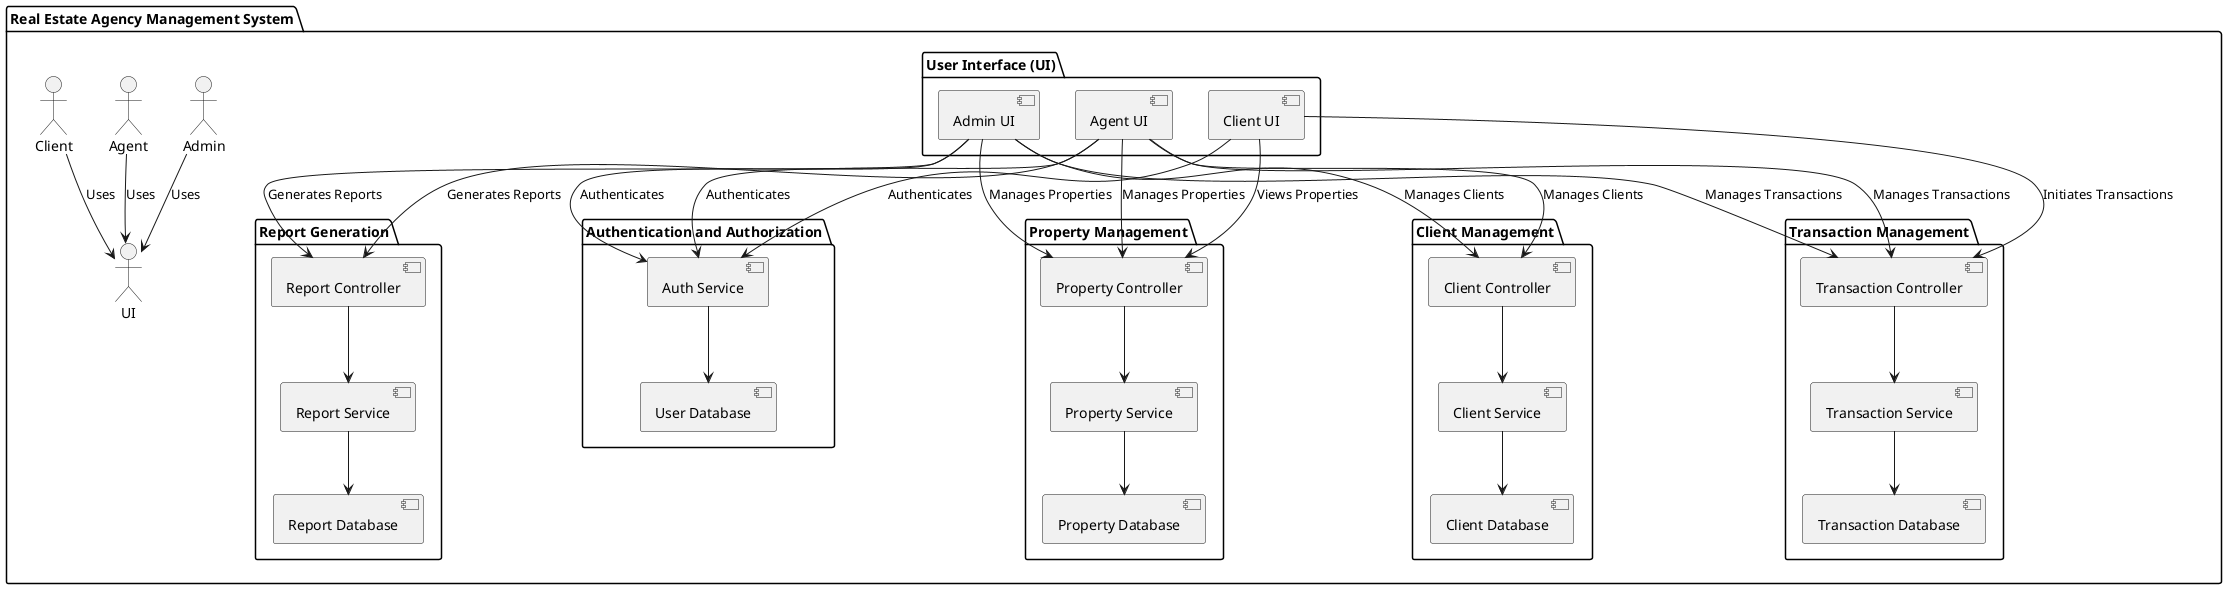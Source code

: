 @startuml

package "Real Estate Agency Management System" {
    
    actor Admin
    actor Agent
    actor Client

    Admin --> UI : Uses
    Agent --> UI : Uses
    Client --> UI : Uses

    package "User Interface (UI)" {
        [Admin UI]
        [Agent UI]
        [Client UI]
    }
    
    package "Property Management" {
        [Property Database]
        [Property Service]
        [Property Controller]
    }
    
    package "Client Management" {
        [Client Database]
        [Client Service]
        [Client Controller]
    }
    
    package "Transaction Management" {
        [Transaction Database]
        [Transaction Service]
        [Transaction Controller]
    }
    
    package "Report Generation" {
        [Report Database]
        [Report Service]
        [Report Controller]
    }
    
    package "Authentication and Authorization" {
        [Auth Service]
        [User Database]
    }
    
    [Admin UI] --> [Property Controller] : Manages Properties
    [Admin UI] --> [Client Controller] : Manages Clients
    [Admin UI] --> [Transaction Controller] : Manages Transactions
    [Admin UI] --> [Report Controller] : Generates Reports
    
    [Agent UI] --> [Property Controller] : Manages Properties
    [Agent UI] --> [Client Controller] : Manages Clients
    [Agent UI] --> [Transaction Controller] : Manages Transactions
    [Agent UI] --> [Report Controller] : Generates Reports
    
    [Client UI] --> [Property Controller] : Views Properties
    [Client UI] --> [Transaction Controller] : Initiates Transactions

    [Property Controller] --> [Property Service]
    [Property Service] --> [Property Database]

    [Client Controller] --> [Client Service]
    [Client Service] --> [Client Database]

    [Transaction Controller] --> [Transaction Service]
    [Transaction Service] --> [Transaction Database]

    [Report Controller] --> [Report Service]
    [Report Service] --> [Report Database]

    [Admin UI] --> [Auth Service] : Authenticates
    [Agent UI] --> [Auth Service] : Authenticates
    [Client UI] --> [Auth Service] : Authenticates

    [Auth Service] --> [User Database]

}

@enduml